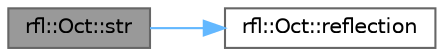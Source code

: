digraph "rfl::Oct::str"
{
 // LATEX_PDF_SIZE
  bgcolor="transparent";
  edge [fontname=Helvetica,fontsize=10,labelfontname=Helvetica,labelfontsize=10];
  node [fontname=Helvetica,fontsize=10,shape=box,height=0.2,width=0.4];
  rankdir="LR";
  Node1 [id="Node000001",label="rfl::Oct::str",height=0.2,width=0.4,color="gray40", fillcolor="grey60", style="filled", fontcolor="black",tooltip="Returns the underlying value as a string, alias for .reflection()."];
  Node1 -> Node2 [id="edge2_Node000001_Node000002",color="steelblue1",style="solid",tooltip=" "];
  Node2 [id="Node000002",label="rfl::Oct::reflection",height=0.2,width=0.4,color="grey40", fillcolor="white", style="filled",URL="$structrfl_1_1_oct.html#aed5860d529ca05111c5994225660be17",tooltip="Necessary for the automated parsing to work."];
}
